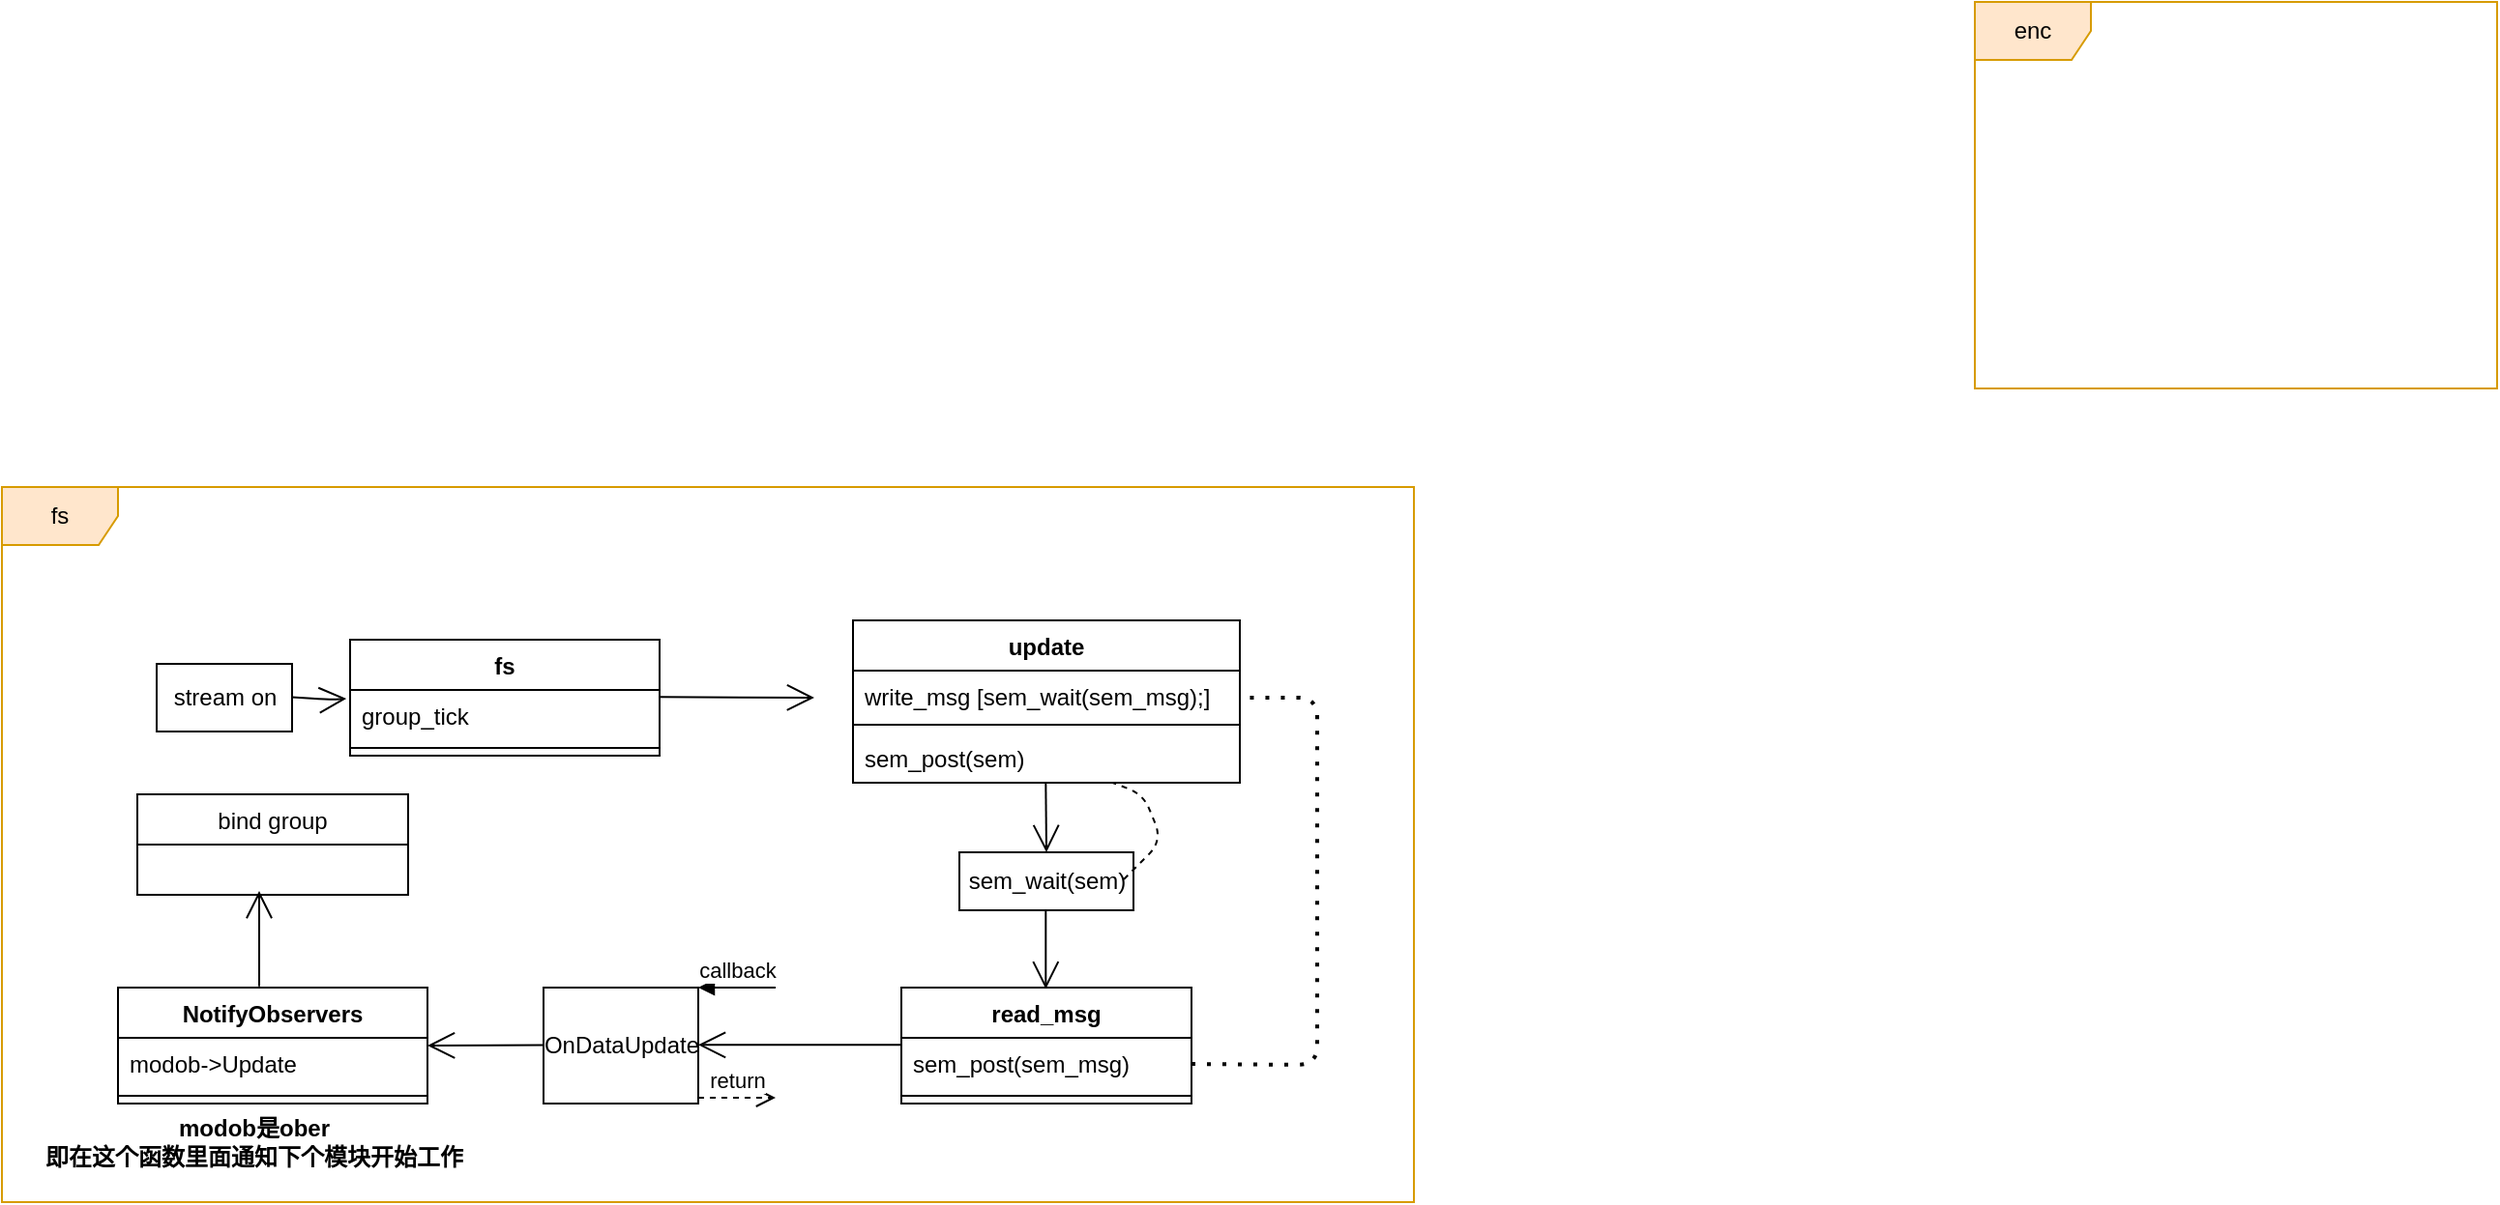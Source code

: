 <mxfile version="14.9.8" type="github">
  <diagram id="C5RBs43oDa-KdzZeNtuy" name="Page-1">
    <mxGraphModel dx="3137" dy="1950" grid="1" gridSize="10" guides="1" tooltips="1" connect="1" arrows="1" fold="1" page="1" pageScale="1" pageWidth="827" pageHeight="1169" math="0" shadow="0">
      <root>
        <mxCell id="WIyWlLk6GJQsqaUBKTNV-0" />
        <mxCell id="WIyWlLk6GJQsqaUBKTNV-1" parent="WIyWlLk6GJQsqaUBKTNV-0" />
        <mxCell id="1Tl8ByBlkeMaJVgosmTW-3" value="&lt;font style=&quot;vertical-align: inherit&quot;&gt;&lt;font style=&quot;vertical-align: inherit&quot;&gt;fs&lt;/font&gt;&lt;/font&gt;" style="shape=umlFrame;whiteSpace=wrap;html=1;fillColor=#ffe6cc;strokeColor=#d79b00;" parent="WIyWlLk6GJQsqaUBKTNV-1" vertex="1">
          <mxGeometry x="-960" y="171" width="730" height="370" as="geometry" />
        </mxCell>
        <mxCell id="1Tl8ByBlkeMaJVgosmTW-5" value="&lt;font style=&quot;vertical-align: inherit&quot;&gt;&lt;font style=&quot;vertical-align: inherit&quot;&gt;enc&lt;/font&gt;&lt;/font&gt;" style="shape=umlFrame;whiteSpace=wrap;html=1;fillColor=#ffe6cc;strokeColor=#d79b00;" parent="WIyWlLk6GJQsqaUBKTNV-1" vertex="1">
          <mxGeometry x="60" y="-80" width="270" height="200" as="geometry" />
        </mxCell>
        <mxCell id="1Tl8ByBlkeMaJVgosmTW-48" value="sem_wait(sem)" style="html=1;" parent="WIyWlLk6GJQsqaUBKTNV-1" vertex="1">
          <mxGeometry x="-465" y="360" width="90" height="30" as="geometry" />
        </mxCell>
        <mxCell id="1Tl8ByBlkeMaJVgosmTW-66" value="fs" style="swimlane;fontStyle=1;align=center;verticalAlign=top;childLayout=stackLayout;horizontal=1;startSize=26;horizontalStack=0;resizeParent=1;resizeParentMax=0;resizeLast=0;collapsible=1;marginBottom=0;" parent="WIyWlLk6GJQsqaUBKTNV-1" vertex="1">
          <mxGeometry x="-780" y="250" width="160" height="60" as="geometry">
            <mxRectangle x="-780" y="250" width="40" height="26" as="alternateBounds" />
          </mxGeometry>
        </mxCell>
        <mxCell id="T1QnQKHDu_TPvFIYAh2K-9" value="" style="endArrow=open;endFill=1;endSize=12;html=1;entryX=-0.012;entryY=0.174;entryDx=0;entryDy=0;entryPerimeter=0;" edge="1" parent="1Tl8ByBlkeMaJVgosmTW-66" target="1Tl8ByBlkeMaJVgosmTW-67">
          <mxGeometry width="160" relative="1" as="geometry">
            <mxPoint x="-30" y="29.76" as="sourcePoint" />
            <mxPoint x="130" y="29.76" as="targetPoint" />
            <Array as="points">
              <mxPoint x="-10" y="31" />
            </Array>
          </mxGeometry>
        </mxCell>
        <mxCell id="1Tl8ByBlkeMaJVgosmTW-67" value="group_tick" style="text;strokeColor=none;fillColor=none;align=left;verticalAlign=top;spacingLeft=4;spacingRight=4;overflow=hidden;rotatable=0;points=[[0,0.5],[1,0.5]];portConstraint=eastwest;" parent="1Tl8ByBlkeMaJVgosmTW-66" vertex="1">
          <mxGeometry y="26" width="160" height="26" as="geometry" />
        </mxCell>
        <mxCell id="1Tl8ByBlkeMaJVgosmTW-68" value="" style="line;strokeWidth=1;fillColor=none;align=left;verticalAlign=middle;spacingTop=-1;spacingLeft=3;spacingRight=3;rotatable=0;labelPosition=right;points=[];portConstraint=eastwest;" parent="1Tl8ByBlkeMaJVgosmTW-66" vertex="1">
          <mxGeometry y="52" width="160" height="8" as="geometry" />
        </mxCell>
        <mxCell id="1Tl8ByBlkeMaJVgosmTW-71" value="update" style="swimlane;fontStyle=1;align=center;verticalAlign=top;childLayout=stackLayout;horizontal=1;startSize=26;horizontalStack=0;resizeParent=1;resizeParentMax=0;resizeLast=0;collapsible=1;marginBottom=0;" parent="WIyWlLk6GJQsqaUBKTNV-1" vertex="1">
          <mxGeometry x="-520" y="240" width="200" height="84" as="geometry" />
        </mxCell>
        <mxCell id="1Tl8ByBlkeMaJVgosmTW-72" value="write_msg [sem_wait(sem_msg);]" style="text;strokeColor=none;fillColor=none;align=left;verticalAlign=top;spacingLeft=4;spacingRight=4;overflow=hidden;rotatable=0;points=[[0,0.5],[1,0.5]];portConstraint=eastwest;" parent="1Tl8ByBlkeMaJVgosmTW-71" vertex="1">
          <mxGeometry y="26" width="200" height="24" as="geometry" />
        </mxCell>
        <mxCell id="1Tl8ByBlkeMaJVgosmTW-73" value="" style="line;strokeWidth=1;fillColor=none;align=left;verticalAlign=middle;spacingTop=-1;spacingLeft=3;spacingRight=3;rotatable=0;labelPosition=right;points=[];portConstraint=eastwest;" parent="1Tl8ByBlkeMaJVgosmTW-71" vertex="1">
          <mxGeometry y="50" width="200" height="8" as="geometry" />
        </mxCell>
        <mxCell id="1Tl8ByBlkeMaJVgosmTW-74" value="sem_post(sem)" style="text;strokeColor=none;fillColor=none;align=left;verticalAlign=top;spacingLeft=4;spacingRight=4;overflow=hidden;rotatable=0;points=[[0,0.5],[1,0.5]];portConstraint=eastwest;" parent="1Tl8ByBlkeMaJVgosmTW-71" vertex="1">
          <mxGeometry y="58" width="200" height="26" as="geometry" />
        </mxCell>
        <mxCell id="1Tl8ByBlkeMaJVgosmTW-75" value="" style="endArrow=open;endFill=1;endSize=12;html=1;" parent="WIyWlLk6GJQsqaUBKTNV-1" edge="1">
          <mxGeometry width="160" relative="1" as="geometry">
            <mxPoint x="-620" y="279.66" as="sourcePoint" />
            <mxPoint x="-540" y="280" as="targetPoint" />
          </mxGeometry>
        </mxCell>
        <mxCell id="1Tl8ByBlkeMaJVgosmTW-78" value="" style="endArrow=open;endFill=1;endSize=12;html=1;entryX=0.5;entryY=0;entryDx=0;entryDy=0;" parent="WIyWlLk6GJQsqaUBKTNV-1" edge="1">
          <mxGeometry width="160" relative="1" as="geometry">
            <mxPoint x="-420.34" y="390" as="sourcePoint" />
            <mxPoint x="-420.34" y="430.69" as="targetPoint" />
          </mxGeometry>
        </mxCell>
        <mxCell id="1Tl8ByBlkeMaJVgosmTW-79" value="read_msg" style="swimlane;fontStyle=1;align=center;verticalAlign=top;childLayout=stackLayout;horizontal=1;startSize=26;horizontalStack=0;resizeParent=1;resizeParentMax=0;resizeLast=0;collapsible=1;marginBottom=0;" parent="WIyWlLk6GJQsqaUBKTNV-1" vertex="1">
          <mxGeometry x="-495" y="430" width="150" height="60" as="geometry" />
        </mxCell>
        <mxCell id="1Tl8ByBlkeMaJVgosmTW-80" value="sem_post(sem_msg)" style="text;strokeColor=none;fillColor=none;align=left;verticalAlign=top;spacingLeft=4;spacingRight=4;overflow=hidden;rotatable=0;points=[[0,0.5],[1,0.5]];portConstraint=eastwest;" parent="1Tl8ByBlkeMaJVgosmTW-79" vertex="1">
          <mxGeometry y="26" width="150" height="26" as="geometry" />
        </mxCell>
        <mxCell id="1Tl8ByBlkeMaJVgosmTW-81" value="" style="line;strokeWidth=1;fillColor=none;align=left;verticalAlign=middle;spacingTop=-1;spacingLeft=3;spacingRight=3;rotatable=0;labelPosition=right;points=[];portConstraint=eastwest;" parent="1Tl8ByBlkeMaJVgosmTW-79" vertex="1">
          <mxGeometry y="52" width="150" height="8" as="geometry" />
        </mxCell>
        <mxCell id="1Tl8ByBlkeMaJVgosmTW-83" value="" style="endArrow=open;endFill=1;endSize=12;html=1;" parent="WIyWlLk6GJQsqaUBKTNV-1" edge="1">
          <mxGeometry width="160" relative="1" as="geometry">
            <mxPoint x="-420.34" y="324.0" as="sourcePoint" />
            <mxPoint x="-420" y="360" as="targetPoint" />
          </mxGeometry>
        </mxCell>
        <mxCell id="1Tl8ByBlkeMaJVgosmTW-91" value="" style="endArrow=open;endFill=1;endSize=12;html=1;" parent="WIyWlLk6GJQsqaUBKTNV-1" target="1Tl8ByBlkeMaJVgosmTW-92" edge="1">
          <mxGeometry width="160" relative="1" as="geometry">
            <mxPoint x="-495" y="459.66" as="sourcePoint" />
            <mxPoint x="-575" y="460" as="targetPoint" />
          </mxGeometry>
        </mxCell>
        <mxCell id="1Tl8ByBlkeMaJVgosmTW-92" value="OnDataUpdate" style="html=1;points=[];perimeter=orthogonalPerimeter;" parent="WIyWlLk6GJQsqaUBKTNV-1" vertex="1">
          <mxGeometry x="-680" y="430" width="80" height="60" as="geometry" />
        </mxCell>
        <mxCell id="1Tl8ByBlkeMaJVgosmTW-93" value="callback" style="html=1;verticalAlign=bottom;endArrow=block;entryX=1;entryY=0;" parent="WIyWlLk6GJQsqaUBKTNV-1" target="1Tl8ByBlkeMaJVgosmTW-92" edge="1">
          <mxGeometry relative="1" as="geometry">
            <mxPoint x="-560" y="430" as="sourcePoint" />
          </mxGeometry>
        </mxCell>
        <mxCell id="1Tl8ByBlkeMaJVgosmTW-94" value="return" style="html=1;verticalAlign=bottom;endArrow=open;dashed=1;endSize=8;exitX=1;exitY=0.95;" parent="WIyWlLk6GJQsqaUBKTNV-1" source="1Tl8ByBlkeMaJVgosmTW-92" edge="1">
          <mxGeometry relative="1" as="geometry">
            <mxPoint x="-560" y="487" as="targetPoint" />
          </mxGeometry>
        </mxCell>
        <mxCell id="1Tl8ByBlkeMaJVgosmTW-95" value="NotifyObservers" style="swimlane;fontStyle=1;align=center;verticalAlign=top;childLayout=stackLayout;horizontal=1;startSize=26;horizontalStack=0;resizeParent=1;resizeParentMax=0;resizeLast=0;collapsible=1;marginBottom=0;" parent="WIyWlLk6GJQsqaUBKTNV-1" vertex="1">
          <mxGeometry x="-900" y="430" width="160" height="60" as="geometry" />
        </mxCell>
        <mxCell id="1Tl8ByBlkeMaJVgosmTW-96" value="modob-&gt;Update" style="text;strokeColor=none;fillColor=none;align=left;verticalAlign=top;spacingLeft=4;spacingRight=4;overflow=hidden;rotatable=0;points=[[0,0.5],[1,0.5]];portConstraint=eastwest;" parent="1Tl8ByBlkeMaJVgosmTW-95" vertex="1">
          <mxGeometry y="26" width="160" height="26" as="geometry" />
        </mxCell>
        <mxCell id="1Tl8ByBlkeMaJVgosmTW-97" value="" style="line;strokeWidth=1;fillColor=none;align=left;verticalAlign=middle;spacingTop=-1;spacingLeft=3;spacingRight=3;rotatable=0;labelPosition=right;points=[];portConstraint=eastwest;" parent="1Tl8ByBlkeMaJVgosmTW-95" vertex="1">
          <mxGeometry y="52" width="160" height="8" as="geometry" />
        </mxCell>
        <mxCell id="1Tl8ByBlkeMaJVgosmTW-99" value="" style="endArrow=open;endFill=1;endSize=12;html=1;" parent="WIyWlLk6GJQsqaUBKTNV-1" edge="1">
          <mxGeometry width="160" relative="1" as="geometry">
            <mxPoint x="-680" y="459.71" as="sourcePoint" />
            <mxPoint x="-740" y="460" as="targetPoint" />
          </mxGeometry>
        </mxCell>
        <mxCell id="T1QnQKHDu_TPvFIYAh2K-0" value="" style="endArrow=none;dashed=1;html=1;dashPattern=1 3;strokeWidth=2;" edge="1" parent="WIyWlLk6GJQsqaUBKTNV-1" source="1Tl8ByBlkeMaJVgosmTW-80">
          <mxGeometry width="50" height="50" relative="1" as="geometry">
            <mxPoint x="-330" y="470" as="sourcePoint" />
            <mxPoint x="-320" y="280" as="targetPoint" />
            <Array as="points">
              <mxPoint x="-280" y="470" />
              <mxPoint x="-280" y="280" />
            </Array>
          </mxGeometry>
        </mxCell>
        <mxCell id="T1QnQKHDu_TPvFIYAh2K-1" value="" style="endArrow=none;dashed=1;html=1;" edge="1" parent="WIyWlLk6GJQsqaUBKTNV-1" target="1Tl8ByBlkeMaJVgosmTW-74">
          <mxGeometry width="50" height="50" relative="1" as="geometry">
            <mxPoint x="-380" y="374" as="sourcePoint" />
            <mxPoint x="-330" y="324" as="targetPoint" />
            <Array as="points">
              <mxPoint x="-360" y="354" />
              <mxPoint x="-370" y="330" />
            </Array>
          </mxGeometry>
        </mxCell>
        <mxCell id="T1QnQKHDu_TPvFIYAh2K-2" value="bind group" style="swimlane;fontStyle=0;childLayout=stackLayout;horizontal=1;startSize=26;fillColor=none;horizontalStack=0;resizeParent=1;resizeParentMax=0;resizeLast=0;collapsible=1;marginBottom=0;" vertex="1" parent="WIyWlLk6GJQsqaUBKTNV-1">
          <mxGeometry x="-890" y="330" width="140" height="52" as="geometry" />
        </mxCell>
        <mxCell id="T1QnQKHDu_TPvFIYAh2K-6" value="" style="endArrow=open;endFill=1;endSize=12;html=1;" edge="1" parent="WIyWlLk6GJQsqaUBKTNV-1">
          <mxGeometry width="160" relative="1" as="geometry">
            <mxPoint x="-827" y="429.43" as="sourcePoint" />
            <mxPoint x="-827" y="380" as="targetPoint" />
          </mxGeometry>
        </mxCell>
        <mxCell id="T1QnQKHDu_TPvFIYAh2K-7" value="stream on" style="html=1;" vertex="1" parent="WIyWlLk6GJQsqaUBKTNV-1">
          <mxGeometry x="-880" y="262.5" width="70" height="35" as="geometry" />
        </mxCell>
        <mxCell id="T1QnQKHDu_TPvFIYAh2K-10" value="modob是ober&lt;br&gt;即在这个函数里面通知下个模块开始工作" style="text;strokeColor=none;fillColor=none;html=1;fontSize=12;fontStyle=1;verticalAlign=middle;align=center;" vertex="1" parent="WIyWlLk6GJQsqaUBKTNV-1">
          <mxGeometry x="-880" y="490" width="100" height="40" as="geometry" />
        </mxCell>
      </root>
    </mxGraphModel>
  </diagram>
</mxfile>
